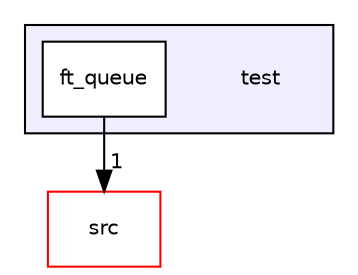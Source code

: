 digraph "test" {
  compound=true
  node [ fontsize="10", fontname="Helvetica"];
  edge [ labelfontsize="10", labelfontname="Helvetica"];
  subgraph clusterdir_13e138d54eb8818da29c3992edef070a {
    graph [ bgcolor="#eeeeff", pencolor="black", label="" URL="dir_13e138d54eb8818da29c3992edef070a.html"];
    dir_13e138d54eb8818da29c3992edef070a [shape=plaintext label="test"];
    dir_692d67704fab5bf3cd4a2ea064c01a13 [shape=box label="ft_queue" color="black" fillcolor="white" style="filled" URL="dir_692d67704fab5bf3cd4a2ea064c01a13.html"];
  }
  dir_68267d1309a1af8e8297ef4c3efbcdba [shape=box label="src" fillcolor="white" style="filled" color="red" URL="dir_68267d1309a1af8e8297ef4c3efbcdba.html"];
  dir_692d67704fab5bf3cd4a2ea064c01a13->dir_68267d1309a1af8e8297ef4c3efbcdba [headlabel="1", labeldistance=1.5 headhref="dir_000006_000000.html"];
}
